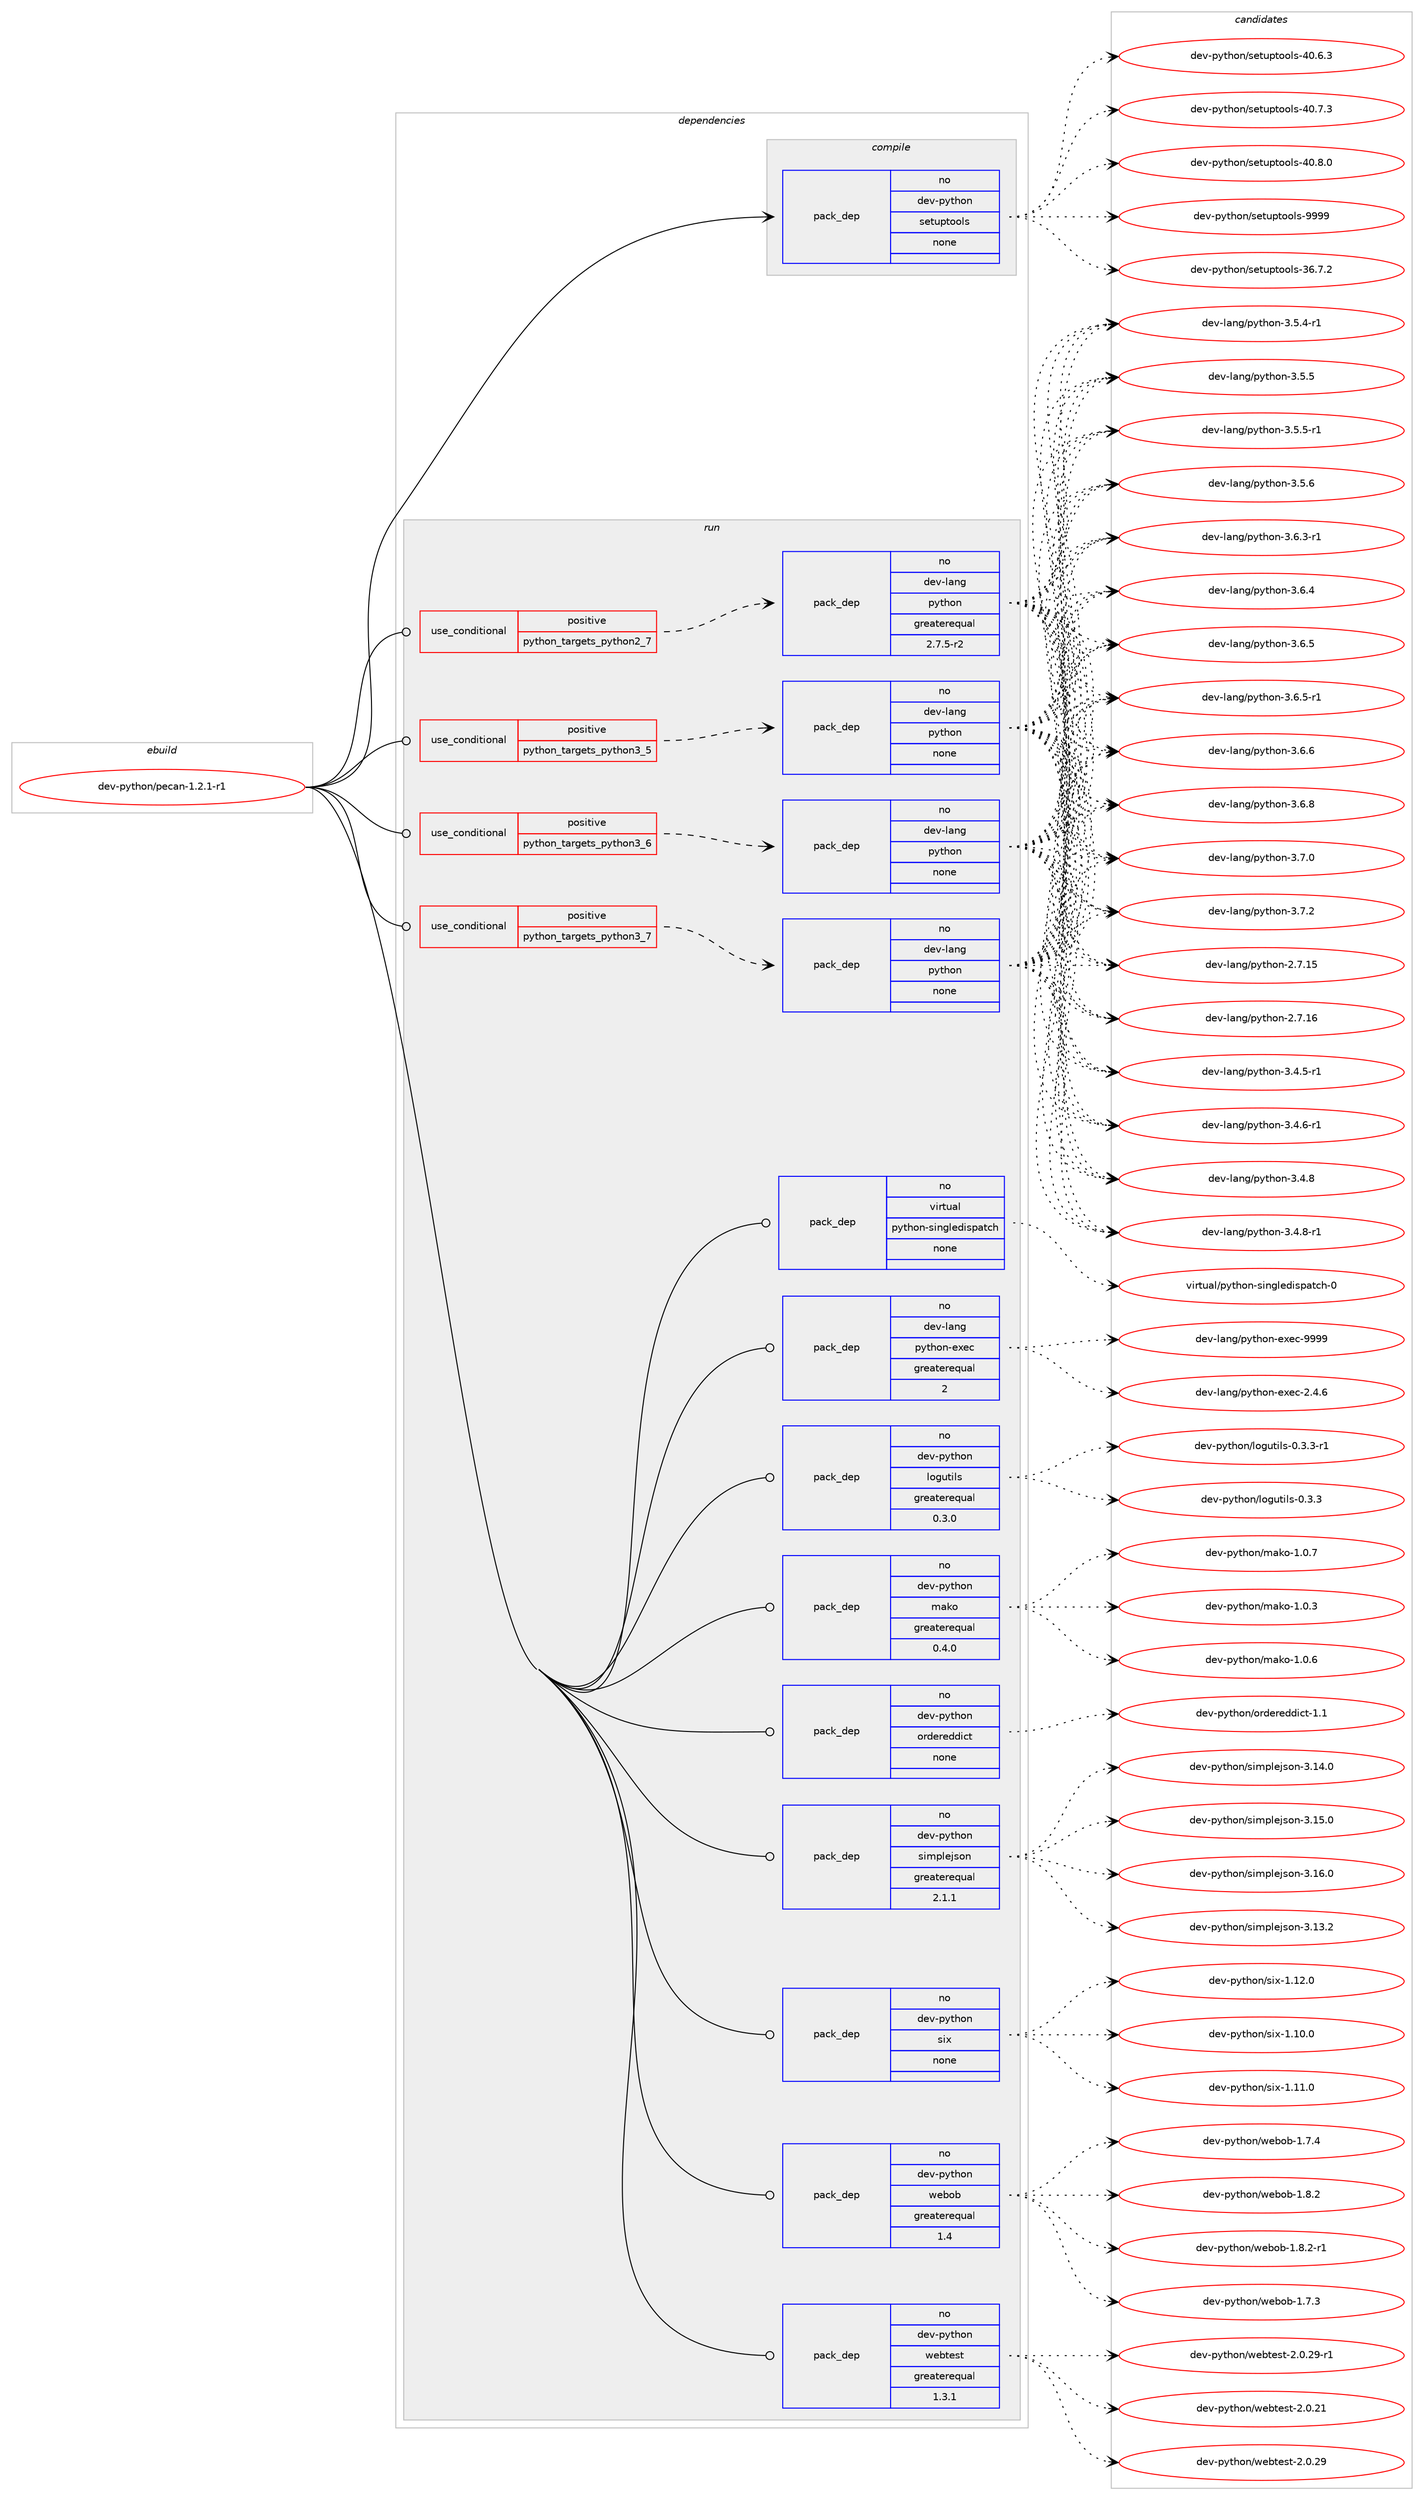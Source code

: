 digraph prolog {

# *************
# Graph options
# *************

newrank=true;
concentrate=true;
compound=true;
graph [rankdir=LR,fontname=Helvetica,fontsize=10,ranksep=1.5];#, ranksep=2.5, nodesep=0.2];
edge  [arrowhead=vee];
node  [fontname=Helvetica,fontsize=10];

# **********
# The ebuild
# **********

subgraph cluster_leftcol {
color=gray;
rank=same;
label=<<i>ebuild</i>>;
id [label="dev-python/pecan-1.2.1-r1", color=red, width=4, href="../dev-python/pecan-1.2.1-r1.svg"];
}

# ****************
# The dependencies
# ****************

subgraph cluster_midcol {
color=gray;
label=<<i>dependencies</i>>;
subgraph cluster_compile {
fillcolor="#eeeeee";
style=filled;
label=<<i>compile</i>>;
subgraph pack1022496 {
dependency1425052 [label=<<TABLE BORDER="0" CELLBORDER="1" CELLSPACING="0" CELLPADDING="4" WIDTH="220"><TR><TD ROWSPAN="6" CELLPADDING="30">pack_dep</TD></TR><TR><TD WIDTH="110">no</TD></TR><TR><TD>dev-python</TD></TR><TR><TD>setuptools</TD></TR><TR><TD>none</TD></TR><TR><TD></TD></TR></TABLE>>, shape=none, color=blue];
}
id:e -> dependency1425052:w [weight=20,style="solid",arrowhead="vee"];
}
subgraph cluster_compileandrun {
fillcolor="#eeeeee";
style=filled;
label=<<i>compile and run</i>>;
}
subgraph cluster_run {
fillcolor="#eeeeee";
style=filled;
label=<<i>run</i>>;
subgraph cond379246 {
dependency1425053 [label=<<TABLE BORDER="0" CELLBORDER="1" CELLSPACING="0" CELLPADDING="4"><TR><TD ROWSPAN="3" CELLPADDING="10">use_conditional</TD></TR><TR><TD>positive</TD></TR><TR><TD>python_targets_python2_7</TD></TR></TABLE>>, shape=none, color=red];
subgraph pack1022497 {
dependency1425054 [label=<<TABLE BORDER="0" CELLBORDER="1" CELLSPACING="0" CELLPADDING="4" WIDTH="220"><TR><TD ROWSPAN="6" CELLPADDING="30">pack_dep</TD></TR><TR><TD WIDTH="110">no</TD></TR><TR><TD>dev-lang</TD></TR><TR><TD>python</TD></TR><TR><TD>greaterequal</TD></TR><TR><TD>2.7.5-r2</TD></TR></TABLE>>, shape=none, color=blue];
}
dependency1425053:e -> dependency1425054:w [weight=20,style="dashed",arrowhead="vee"];
}
id:e -> dependency1425053:w [weight=20,style="solid",arrowhead="odot"];
subgraph cond379247 {
dependency1425055 [label=<<TABLE BORDER="0" CELLBORDER="1" CELLSPACING="0" CELLPADDING="4"><TR><TD ROWSPAN="3" CELLPADDING="10">use_conditional</TD></TR><TR><TD>positive</TD></TR><TR><TD>python_targets_python3_5</TD></TR></TABLE>>, shape=none, color=red];
subgraph pack1022498 {
dependency1425056 [label=<<TABLE BORDER="0" CELLBORDER="1" CELLSPACING="0" CELLPADDING="4" WIDTH="220"><TR><TD ROWSPAN="6" CELLPADDING="30">pack_dep</TD></TR><TR><TD WIDTH="110">no</TD></TR><TR><TD>dev-lang</TD></TR><TR><TD>python</TD></TR><TR><TD>none</TD></TR><TR><TD></TD></TR></TABLE>>, shape=none, color=blue];
}
dependency1425055:e -> dependency1425056:w [weight=20,style="dashed",arrowhead="vee"];
}
id:e -> dependency1425055:w [weight=20,style="solid",arrowhead="odot"];
subgraph cond379248 {
dependency1425057 [label=<<TABLE BORDER="0" CELLBORDER="1" CELLSPACING="0" CELLPADDING="4"><TR><TD ROWSPAN="3" CELLPADDING="10">use_conditional</TD></TR><TR><TD>positive</TD></TR><TR><TD>python_targets_python3_6</TD></TR></TABLE>>, shape=none, color=red];
subgraph pack1022499 {
dependency1425058 [label=<<TABLE BORDER="0" CELLBORDER="1" CELLSPACING="0" CELLPADDING="4" WIDTH="220"><TR><TD ROWSPAN="6" CELLPADDING="30">pack_dep</TD></TR><TR><TD WIDTH="110">no</TD></TR><TR><TD>dev-lang</TD></TR><TR><TD>python</TD></TR><TR><TD>none</TD></TR><TR><TD></TD></TR></TABLE>>, shape=none, color=blue];
}
dependency1425057:e -> dependency1425058:w [weight=20,style="dashed",arrowhead="vee"];
}
id:e -> dependency1425057:w [weight=20,style="solid",arrowhead="odot"];
subgraph cond379249 {
dependency1425059 [label=<<TABLE BORDER="0" CELLBORDER="1" CELLSPACING="0" CELLPADDING="4"><TR><TD ROWSPAN="3" CELLPADDING="10">use_conditional</TD></TR><TR><TD>positive</TD></TR><TR><TD>python_targets_python3_7</TD></TR></TABLE>>, shape=none, color=red];
subgraph pack1022500 {
dependency1425060 [label=<<TABLE BORDER="0" CELLBORDER="1" CELLSPACING="0" CELLPADDING="4" WIDTH="220"><TR><TD ROWSPAN="6" CELLPADDING="30">pack_dep</TD></TR><TR><TD WIDTH="110">no</TD></TR><TR><TD>dev-lang</TD></TR><TR><TD>python</TD></TR><TR><TD>none</TD></TR><TR><TD></TD></TR></TABLE>>, shape=none, color=blue];
}
dependency1425059:e -> dependency1425060:w [weight=20,style="dashed",arrowhead="vee"];
}
id:e -> dependency1425059:w [weight=20,style="solid",arrowhead="odot"];
subgraph pack1022501 {
dependency1425061 [label=<<TABLE BORDER="0" CELLBORDER="1" CELLSPACING="0" CELLPADDING="4" WIDTH="220"><TR><TD ROWSPAN="6" CELLPADDING="30">pack_dep</TD></TR><TR><TD WIDTH="110">no</TD></TR><TR><TD>dev-lang</TD></TR><TR><TD>python-exec</TD></TR><TR><TD>greaterequal</TD></TR><TR><TD>2</TD></TR></TABLE>>, shape=none, color=blue];
}
id:e -> dependency1425061:w [weight=20,style="solid",arrowhead="odot"];
subgraph pack1022502 {
dependency1425062 [label=<<TABLE BORDER="0" CELLBORDER="1" CELLSPACING="0" CELLPADDING="4" WIDTH="220"><TR><TD ROWSPAN="6" CELLPADDING="30">pack_dep</TD></TR><TR><TD WIDTH="110">no</TD></TR><TR><TD>dev-python</TD></TR><TR><TD>logutils</TD></TR><TR><TD>greaterequal</TD></TR><TR><TD>0.3.0</TD></TR></TABLE>>, shape=none, color=blue];
}
id:e -> dependency1425062:w [weight=20,style="solid",arrowhead="odot"];
subgraph pack1022503 {
dependency1425063 [label=<<TABLE BORDER="0" CELLBORDER="1" CELLSPACING="0" CELLPADDING="4" WIDTH="220"><TR><TD ROWSPAN="6" CELLPADDING="30">pack_dep</TD></TR><TR><TD WIDTH="110">no</TD></TR><TR><TD>dev-python</TD></TR><TR><TD>mako</TD></TR><TR><TD>greaterequal</TD></TR><TR><TD>0.4.0</TD></TR></TABLE>>, shape=none, color=blue];
}
id:e -> dependency1425063:w [weight=20,style="solid",arrowhead="odot"];
subgraph pack1022504 {
dependency1425064 [label=<<TABLE BORDER="0" CELLBORDER="1" CELLSPACING="0" CELLPADDING="4" WIDTH="220"><TR><TD ROWSPAN="6" CELLPADDING="30">pack_dep</TD></TR><TR><TD WIDTH="110">no</TD></TR><TR><TD>dev-python</TD></TR><TR><TD>ordereddict</TD></TR><TR><TD>none</TD></TR><TR><TD></TD></TR></TABLE>>, shape=none, color=blue];
}
id:e -> dependency1425064:w [weight=20,style="solid",arrowhead="odot"];
subgraph pack1022505 {
dependency1425065 [label=<<TABLE BORDER="0" CELLBORDER="1" CELLSPACING="0" CELLPADDING="4" WIDTH="220"><TR><TD ROWSPAN="6" CELLPADDING="30">pack_dep</TD></TR><TR><TD WIDTH="110">no</TD></TR><TR><TD>dev-python</TD></TR><TR><TD>simplejson</TD></TR><TR><TD>greaterequal</TD></TR><TR><TD>2.1.1</TD></TR></TABLE>>, shape=none, color=blue];
}
id:e -> dependency1425065:w [weight=20,style="solid",arrowhead="odot"];
subgraph pack1022506 {
dependency1425066 [label=<<TABLE BORDER="0" CELLBORDER="1" CELLSPACING="0" CELLPADDING="4" WIDTH="220"><TR><TD ROWSPAN="6" CELLPADDING="30">pack_dep</TD></TR><TR><TD WIDTH="110">no</TD></TR><TR><TD>dev-python</TD></TR><TR><TD>six</TD></TR><TR><TD>none</TD></TR><TR><TD></TD></TR></TABLE>>, shape=none, color=blue];
}
id:e -> dependency1425066:w [weight=20,style="solid",arrowhead="odot"];
subgraph pack1022507 {
dependency1425067 [label=<<TABLE BORDER="0" CELLBORDER="1" CELLSPACING="0" CELLPADDING="4" WIDTH="220"><TR><TD ROWSPAN="6" CELLPADDING="30">pack_dep</TD></TR><TR><TD WIDTH="110">no</TD></TR><TR><TD>dev-python</TD></TR><TR><TD>webob</TD></TR><TR><TD>greaterequal</TD></TR><TR><TD>1.4</TD></TR></TABLE>>, shape=none, color=blue];
}
id:e -> dependency1425067:w [weight=20,style="solid",arrowhead="odot"];
subgraph pack1022508 {
dependency1425068 [label=<<TABLE BORDER="0" CELLBORDER="1" CELLSPACING="0" CELLPADDING="4" WIDTH="220"><TR><TD ROWSPAN="6" CELLPADDING="30">pack_dep</TD></TR><TR><TD WIDTH="110">no</TD></TR><TR><TD>dev-python</TD></TR><TR><TD>webtest</TD></TR><TR><TD>greaterequal</TD></TR><TR><TD>1.3.1</TD></TR></TABLE>>, shape=none, color=blue];
}
id:e -> dependency1425068:w [weight=20,style="solid",arrowhead="odot"];
subgraph pack1022509 {
dependency1425069 [label=<<TABLE BORDER="0" CELLBORDER="1" CELLSPACING="0" CELLPADDING="4" WIDTH="220"><TR><TD ROWSPAN="6" CELLPADDING="30">pack_dep</TD></TR><TR><TD WIDTH="110">no</TD></TR><TR><TD>virtual</TD></TR><TR><TD>python-singledispatch</TD></TR><TR><TD>none</TD></TR><TR><TD></TD></TR></TABLE>>, shape=none, color=blue];
}
id:e -> dependency1425069:w [weight=20,style="solid",arrowhead="odot"];
}
}

# **************
# The candidates
# **************

subgraph cluster_choices {
rank=same;
color=gray;
label=<<i>candidates</i>>;

subgraph choice1022496 {
color=black;
nodesep=1;
choice100101118451121211161041111104711510111611711211611111110811545515446554650 [label="dev-python/setuptools-36.7.2", color=red, width=4,href="../dev-python/setuptools-36.7.2.svg"];
choice100101118451121211161041111104711510111611711211611111110811545524846544651 [label="dev-python/setuptools-40.6.3", color=red, width=4,href="../dev-python/setuptools-40.6.3.svg"];
choice100101118451121211161041111104711510111611711211611111110811545524846554651 [label="dev-python/setuptools-40.7.3", color=red, width=4,href="../dev-python/setuptools-40.7.3.svg"];
choice100101118451121211161041111104711510111611711211611111110811545524846564648 [label="dev-python/setuptools-40.8.0", color=red, width=4,href="../dev-python/setuptools-40.8.0.svg"];
choice10010111845112121116104111110471151011161171121161111111081154557575757 [label="dev-python/setuptools-9999", color=red, width=4,href="../dev-python/setuptools-9999.svg"];
dependency1425052:e -> choice100101118451121211161041111104711510111611711211611111110811545515446554650:w [style=dotted,weight="100"];
dependency1425052:e -> choice100101118451121211161041111104711510111611711211611111110811545524846544651:w [style=dotted,weight="100"];
dependency1425052:e -> choice100101118451121211161041111104711510111611711211611111110811545524846554651:w [style=dotted,weight="100"];
dependency1425052:e -> choice100101118451121211161041111104711510111611711211611111110811545524846564648:w [style=dotted,weight="100"];
dependency1425052:e -> choice10010111845112121116104111110471151011161171121161111111081154557575757:w [style=dotted,weight="100"];
}
subgraph choice1022497 {
color=black;
nodesep=1;
choice10010111845108971101034711212111610411111045504655464953 [label="dev-lang/python-2.7.15", color=red, width=4,href="../dev-lang/python-2.7.15.svg"];
choice10010111845108971101034711212111610411111045504655464954 [label="dev-lang/python-2.7.16", color=red, width=4,href="../dev-lang/python-2.7.16.svg"];
choice1001011184510897110103471121211161041111104551465246534511449 [label="dev-lang/python-3.4.5-r1", color=red, width=4,href="../dev-lang/python-3.4.5-r1.svg"];
choice1001011184510897110103471121211161041111104551465246544511449 [label="dev-lang/python-3.4.6-r1", color=red, width=4,href="../dev-lang/python-3.4.6-r1.svg"];
choice100101118451089711010347112121116104111110455146524656 [label="dev-lang/python-3.4.8", color=red, width=4,href="../dev-lang/python-3.4.8.svg"];
choice1001011184510897110103471121211161041111104551465246564511449 [label="dev-lang/python-3.4.8-r1", color=red, width=4,href="../dev-lang/python-3.4.8-r1.svg"];
choice1001011184510897110103471121211161041111104551465346524511449 [label="dev-lang/python-3.5.4-r1", color=red, width=4,href="../dev-lang/python-3.5.4-r1.svg"];
choice100101118451089711010347112121116104111110455146534653 [label="dev-lang/python-3.5.5", color=red, width=4,href="../dev-lang/python-3.5.5.svg"];
choice1001011184510897110103471121211161041111104551465346534511449 [label="dev-lang/python-3.5.5-r1", color=red, width=4,href="../dev-lang/python-3.5.5-r1.svg"];
choice100101118451089711010347112121116104111110455146534654 [label="dev-lang/python-3.5.6", color=red, width=4,href="../dev-lang/python-3.5.6.svg"];
choice1001011184510897110103471121211161041111104551465446514511449 [label="dev-lang/python-3.6.3-r1", color=red, width=4,href="../dev-lang/python-3.6.3-r1.svg"];
choice100101118451089711010347112121116104111110455146544652 [label="dev-lang/python-3.6.4", color=red, width=4,href="../dev-lang/python-3.6.4.svg"];
choice100101118451089711010347112121116104111110455146544653 [label="dev-lang/python-3.6.5", color=red, width=4,href="../dev-lang/python-3.6.5.svg"];
choice1001011184510897110103471121211161041111104551465446534511449 [label="dev-lang/python-3.6.5-r1", color=red, width=4,href="../dev-lang/python-3.6.5-r1.svg"];
choice100101118451089711010347112121116104111110455146544654 [label="dev-lang/python-3.6.6", color=red, width=4,href="../dev-lang/python-3.6.6.svg"];
choice100101118451089711010347112121116104111110455146544656 [label="dev-lang/python-3.6.8", color=red, width=4,href="../dev-lang/python-3.6.8.svg"];
choice100101118451089711010347112121116104111110455146554648 [label="dev-lang/python-3.7.0", color=red, width=4,href="../dev-lang/python-3.7.0.svg"];
choice100101118451089711010347112121116104111110455146554650 [label="dev-lang/python-3.7.2", color=red, width=4,href="../dev-lang/python-3.7.2.svg"];
dependency1425054:e -> choice10010111845108971101034711212111610411111045504655464953:w [style=dotted,weight="100"];
dependency1425054:e -> choice10010111845108971101034711212111610411111045504655464954:w [style=dotted,weight="100"];
dependency1425054:e -> choice1001011184510897110103471121211161041111104551465246534511449:w [style=dotted,weight="100"];
dependency1425054:e -> choice1001011184510897110103471121211161041111104551465246544511449:w [style=dotted,weight="100"];
dependency1425054:e -> choice100101118451089711010347112121116104111110455146524656:w [style=dotted,weight="100"];
dependency1425054:e -> choice1001011184510897110103471121211161041111104551465246564511449:w [style=dotted,weight="100"];
dependency1425054:e -> choice1001011184510897110103471121211161041111104551465346524511449:w [style=dotted,weight="100"];
dependency1425054:e -> choice100101118451089711010347112121116104111110455146534653:w [style=dotted,weight="100"];
dependency1425054:e -> choice1001011184510897110103471121211161041111104551465346534511449:w [style=dotted,weight="100"];
dependency1425054:e -> choice100101118451089711010347112121116104111110455146534654:w [style=dotted,weight="100"];
dependency1425054:e -> choice1001011184510897110103471121211161041111104551465446514511449:w [style=dotted,weight="100"];
dependency1425054:e -> choice100101118451089711010347112121116104111110455146544652:w [style=dotted,weight="100"];
dependency1425054:e -> choice100101118451089711010347112121116104111110455146544653:w [style=dotted,weight="100"];
dependency1425054:e -> choice1001011184510897110103471121211161041111104551465446534511449:w [style=dotted,weight="100"];
dependency1425054:e -> choice100101118451089711010347112121116104111110455146544654:w [style=dotted,weight="100"];
dependency1425054:e -> choice100101118451089711010347112121116104111110455146544656:w [style=dotted,weight="100"];
dependency1425054:e -> choice100101118451089711010347112121116104111110455146554648:w [style=dotted,weight="100"];
dependency1425054:e -> choice100101118451089711010347112121116104111110455146554650:w [style=dotted,weight="100"];
}
subgraph choice1022498 {
color=black;
nodesep=1;
choice10010111845108971101034711212111610411111045504655464953 [label="dev-lang/python-2.7.15", color=red, width=4,href="../dev-lang/python-2.7.15.svg"];
choice10010111845108971101034711212111610411111045504655464954 [label="dev-lang/python-2.7.16", color=red, width=4,href="../dev-lang/python-2.7.16.svg"];
choice1001011184510897110103471121211161041111104551465246534511449 [label="dev-lang/python-3.4.5-r1", color=red, width=4,href="../dev-lang/python-3.4.5-r1.svg"];
choice1001011184510897110103471121211161041111104551465246544511449 [label="dev-lang/python-3.4.6-r1", color=red, width=4,href="../dev-lang/python-3.4.6-r1.svg"];
choice100101118451089711010347112121116104111110455146524656 [label="dev-lang/python-3.4.8", color=red, width=4,href="../dev-lang/python-3.4.8.svg"];
choice1001011184510897110103471121211161041111104551465246564511449 [label="dev-lang/python-3.4.8-r1", color=red, width=4,href="../dev-lang/python-3.4.8-r1.svg"];
choice1001011184510897110103471121211161041111104551465346524511449 [label="dev-lang/python-3.5.4-r1", color=red, width=4,href="../dev-lang/python-3.5.4-r1.svg"];
choice100101118451089711010347112121116104111110455146534653 [label="dev-lang/python-3.5.5", color=red, width=4,href="../dev-lang/python-3.5.5.svg"];
choice1001011184510897110103471121211161041111104551465346534511449 [label="dev-lang/python-3.5.5-r1", color=red, width=4,href="../dev-lang/python-3.5.5-r1.svg"];
choice100101118451089711010347112121116104111110455146534654 [label="dev-lang/python-3.5.6", color=red, width=4,href="../dev-lang/python-3.5.6.svg"];
choice1001011184510897110103471121211161041111104551465446514511449 [label="dev-lang/python-3.6.3-r1", color=red, width=4,href="../dev-lang/python-3.6.3-r1.svg"];
choice100101118451089711010347112121116104111110455146544652 [label="dev-lang/python-3.6.4", color=red, width=4,href="../dev-lang/python-3.6.4.svg"];
choice100101118451089711010347112121116104111110455146544653 [label="dev-lang/python-3.6.5", color=red, width=4,href="../dev-lang/python-3.6.5.svg"];
choice1001011184510897110103471121211161041111104551465446534511449 [label="dev-lang/python-3.6.5-r1", color=red, width=4,href="../dev-lang/python-3.6.5-r1.svg"];
choice100101118451089711010347112121116104111110455146544654 [label="dev-lang/python-3.6.6", color=red, width=4,href="../dev-lang/python-3.6.6.svg"];
choice100101118451089711010347112121116104111110455146544656 [label="dev-lang/python-3.6.8", color=red, width=4,href="../dev-lang/python-3.6.8.svg"];
choice100101118451089711010347112121116104111110455146554648 [label="dev-lang/python-3.7.0", color=red, width=4,href="../dev-lang/python-3.7.0.svg"];
choice100101118451089711010347112121116104111110455146554650 [label="dev-lang/python-3.7.2", color=red, width=4,href="../dev-lang/python-3.7.2.svg"];
dependency1425056:e -> choice10010111845108971101034711212111610411111045504655464953:w [style=dotted,weight="100"];
dependency1425056:e -> choice10010111845108971101034711212111610411111045504655464954:w [style=dotted,weight="100"];
dependency1425056:e -> choice1001011184510897110103471121211161041111104551465246534511449:w [style=dotted,weight="100"];
dependency1425056:e -> choice1001011184510897110103471121211161041111104551465246544511449:w [style=dotted,weight="100"];
dependency1425056:e -> choice100101118451089711010347112121116104111110455146524656:w [style=dotted,weight="100"];
dependency1425056:e -> choice1001011184510897110103471121211161041111104551465246564511449:w [style=dotted,weight="100"];
dependency1425056:e -> choice1001011184510897110103471121211161041111104551465346524511449:w [style=dotted,weight="100"];
dependency1425056:e -> choice100101118451089711010347112121116104111110455146534653:w [style=dotted,weight="100"];
dependency1425056:e -> choice1001011184510897110103471121211161041111104551465346534511449:w [style=dotted,weight="100"];
dependency1425056:e -> choice100101118451089711010347112121116104111110455146534654:w [style=dotted,weight="100"];
dependency1425056:e -> choice1001011184510897110103471121211161041111104551465446514511449:w [style=dotted,weight="100"];
dependency1425056:e -> choice100101118451089711010347112121116104111110455146544652:w [style=dotted,weight="100"];
dependency1425056:e -> choice100101118451089711010347112121116104111110455146544653:w [style=dotted,weight="100"];
dependency1425056:e -> choice1001011184510897110103471121211161041111104551465446534511449:w [style=dotted,weight="100"];
dependency1425056:e -> choice100101118451089711010347112121116104111110455146544654:w [style=dotted,weight="100"];
dependency1425056:e -> choice100101118451089711010347112121116104111110455146544656:w [style=dotted,weight="100"];
dependency1425056:e -> choice100101118451089711010347112121116104111110455146554648:w [style=dotted,weight="100"];
dependency1425056:e -> choice100101118451089711010347112121116104111110455146554650:w [style=dotted,weight="100"];
}
subgraph choice1022499 {
color=black;
nodesep=1;
choice10010111845108971101034711212111610411111045504655464953 [label="dev-lang/python-2.7.15", color=red, width=4,href="../dev-lang/python-2.7.15.svg"];
choice10010111845108971101034711212111610411111045504655464954 [label="dev-lang/python-2.7.16", color=red, width=4,href="../dev-lang/python-2.7.16.svg"];
choice1001011184510897110103471121211161041111104551465246534511449 [label="dev-lang/python-3.4.5-r1", color=red, width=4,href="../dev-lang/python-3.4.5-r1.svg"];
choice1001011184510897110103471121211161041111104551465246544511449 [label="dev-lang/python-3.4.6-r1", color=red, width=4,href="../dev-lang/python-3.4.6-r1.svg"];
choice100101118451089711010347112121116104111110455146524656 [label="dev-lang/python-3.4.8", color=red, width=4,href="../dev-lang/python-3.4.8.svg"];
choice1001011184510897110103471121211161041111104551465246564511449 [label="dev-lang/python-3.4.8-r1", color=red, width=4,href="../dev-lang/python-3.4.8-r1.svg"];
choice1001011184510897110103471121211161041111104551465346524511449 [label="dev-lang/python-3.5.4-r1", color=red, width=4,href="../dev-lang/python-3.5.4-r1.svg"];
choice100101118451089711010347112121116104111110455146534653 [label="dev-lang/python-3.5.5", color=red, width=4,href="../dev-lang/python-3.5.5.svg"];
choice1001011184510897110103471121211161041111104551465346534511449 [label="dev-lang/python-3.5.5-r1", color=red, width=4,href="../dev-lang/python-3.5.5-r1.svg"];
choice100101118451089711010347112121116104111110455146534654 [label="dev-lang/python-3.5.6", color=red, width=4,href="../dev-lang/python-3.5.6.svg"];
choice1001011184510897110103471121211161041111104551465446514511449 [label="dev-lang/python-3.6.3-r1", color=red, width=4,href="../dev-lang/python-3.6.3-r1.svg"];
choice100101118451089711010347112121116104111110455146544652 [label="dev-lang/python-3.6.4", color=red, width=4,href="../dev-lang/python-3.6.4.svg"];
choice100101118451089711010347112121116104111110455146544653 [label="dev-lang/python-3.6.5", color=red, width=4,href="../dev-lang/python-3.6.5.svg"];
choice1001011184510897110103471121211161041111104551465446534511449 [label="dev-lang/python-3.6.5-r1", color=red, width=4,href="../dev-lang/python-3.6.5-r1.svg"];
choice100101118451089711010347112121116104111110455146544654 [label="dev-lang/python-3.6.6", color=red, width=4,href="../dev-lang/python-3.6.6.svg"];
choice100101118451089711010347112121116104111110455146544656 [label="dev-lang/python-3.6.8", color=red, width=4,href="../dev-lang/python-3.6.8.svg"];
choice100101118451089711010347112121116104111110455146554648 [label="dev-lang/python-3.7.0", color=red, width=4,href="../dev-lang/python-3.7.0.svg"];
choice100101118451089711010347112121116104111110455146554650 [label="dev-lang/python-3.7.2", color=red, width=4,href="../dev-lang/python-3.7.2.svg"];
dependency1425058:e -> choice10010111845108971101034711212111610411111045504655464953:w [style=dotted,weight="100"];
dependency1425058:e -> choice10010111845108971101034711212111610411111045504655464954:w [style=dotted,weight="100"];
dependency1425058:e -> choice1001011184510897110103471121211161041111104551465246534511449:w [style=dotted,weight="100"];
dependency1425058:e -> choice1001011184510897110103471121211161041111104551465246544511449:w [style=dotted,weight="100"];
dependency1425058:e -> choice100101118451089711010347112121116104111110455146524656:w [style=dotted,weight="100"];
dependency1425058:e -> choice1001011184510897110103471121211161041111104551465246564511449:w [style=dotted,weight="100"];
dependency1425058:e -> choice1001011184510897110103471121211161041111104551465346524511449:w [style=dotted,weight="100"];
dependency1425058:e -> choice100101118451089711010347112121116104111110455146534653:w [style=dotted,weight="100"];
dependency1425058:e -> choice1001011184510897110103471121211161041111104551465346534511449:w [style=dotted,weight="100"];
dependency1425058:e -> choice100101118451089711010347112121116104111110455146534654:w [style=dotted,weight="100"];
dependency1425058:e -> choice1001011184510897110103471121211161041111104551465446514511449:w [style=dotted,weight="100"];
dependency1425058:e -> choice100101118451089711010347112121116104111110455146544652:w [style=dotted,weight="100"];
dependency1425058:e -> choice100101118451089711010347112121116104111110455146544653:w [style=dotted,weight="100"];
dependency1425058:e -> choice1001011184510897110103471121211161041111104551465446534511449:w [style=dotted,weight="100"];
dependency1425058:e -> choice100101118451089711010347112121116104111110455146544654:w [style=dotted,weight="100"];
dependency1425058:e -> choice100101118451089711010347112121116104111110455146544656:w [style=dotted,weight="100"];
dependency1425058:e -> choice100101118451089711010347112121116104111110455146554648:w [style=dotted,weight="100"];
dependency1425058:e -> choice100101118451089711010347112121116104111110455146554650:w [style=dotted,weight="100"];
}
subgraph choice1022500 {
color=black;
nodesep=1;
choice10010111845108971101034711212111610411111045504655464953 [label="dev-lang/python-2.7.15", color=red, width=4,href="../dev-lang/python-2.7.15.svg"];
choice10010111845108971101034711212111610411111045504655464954 [label="dev-lang/python-2.7.16", color=red, width=4,href="../dev-lang/python-2.7.16.svg"];
choice1001011184510897110103471121211161041111104551465246534511449 [label="dev-lang/python-3.4.5-r1", color=red, width=4,href="../dev-lang/python-3.4.5-r1.svg"];
choice1001011184510897110103471121211161041111104551465246544511449 [label="dev-lang/python-3.4.6-r1", color=red, width=4,href="../dev-lang/python-3.4.6-r1.svg"];
choice100101118451089711010347112121116104111110455146524656 [label="dev-lang/python-3.4.8", color=red, width=4,href="../dev-lang/python-3.4.8.svg"];
choice1001011184510897110103471121211161041111104551465246564511449 [label="dev-lang/python-3.4.8-r1", color=red, width=4,href="../dev-lang/python-3.4.8-r1.svg"];
choice1001011184510897110103471121211161041111104551465346524511449 [label="dev-lang/python-3.5.4-r1", color=red, width=4,href="../dev-lang/python-3.5.4-r1.svg"];
choice100101118451089711010347112121116104111110455146534653 [label="dev-lang/python-3.5.5", color=red, width=4,href="../dev-lang/python-3.5.5.svg"];
choice1001011184510897110103471121211161041111104551465346534511449 [label="dev-lang/python-3.5.5-r1", color=red, width=4,href="../dev-lang/python-3.5.5-r1.svg"];
choice100101118451089711010347112121116104111110455146534654 [label="dev-lang/python-3.5.6", color=red, width=4,href="../dev-lang/python-3.5.6.svg"];
choice1001011184510897110103471121211161041111104551465446514511449 [label="dev-lang/python-3.6.3-r1", color=red, width=4,href="../dev-lang/python-3.6.3-r1.svg"];
choice100101118451089711010347112121116104111110455146544652 [label="dev-lang/python-3.6.4", color=red, width=4,href="../dev-lang/python-3.6.4.svg"];
choice100101118451089711010347112121116104111110455146544653 [label="dev-lang/python-3.6.5", color=red, width=4,href="../dev-lang/python-3.6.5.svg"];
choice1001011184510897110103471121211161041111104551465446534511449 [label="dev-lang/python-3.6.5-r1", color=red, width=4,href="../dev-lang/python-3.6.5-r1.svg"];
choice100101118451089711010347112121116104111110455146544654 [label="dev-lang/python-3.6.6", color=red, width=4,href="../dev-lang/python-3.6.6.svg"];
choice100101118451089711010347112121116104111110455146544656 [label="dev-lang/python-3.6.8", color=red, width=4,href="../dev-lang/python-3.6.8.svg"];
choice100101118451089711010347112121116104111110455146554648 [label="dev-lang/python-3.7.0", color=red, width=4,href="../dev-lang/python-3.7.0.svg"];
choice100101118451089711010347112121116104111110455146554650 [label="dev-lang/python-3.7.2", color=red, width=4,href="../dev-lang/python-3.7.2.svg"];
dependency1425060:e -> choice10010111845108971101034711212111610411111045504655464953:w [style=dotted,weight="100"];
dependency1425060:e -> choice10010111845108971101034711212111610411111045504655464954:w [style=dotted,weight="100"];
dependency1425060:e -> choice1001011184510897110103471121211161041111104551465246534511449:w [style=dotted,weight="100"];
dependency1425060:e -> choice1001011184510897110103471121211161041111104551465246544511449:w [style=dotted,weight="100"];
dependency1425060:e -> choice100101118451089711010347112121116104111110455146524656:w [style=dotted,weight="100"];
dependency1425060:e -> choice1001011184510897110103471121211161041111104551465246564511449:w [style=dotted,weight="100"];
dependency1425060:e -> choice1001011184510897110103471121211161041111104551465346524511449:w [style=dotted,weight="100"];
dependency1425060:e -> choice100101118451089711010347112121116104111110455146534653:w [style=dotted,weight="100"];
dependency1425060:e -> choice1001011184510897110103471121211161041111104551465346534511449:w [style=dotted,weight="100"];
dependency1425060:e -> choice100101118451089711010347112121116104111110455146534654:w [style=dotted,weight="100"];
dependency1425060:e -> choice1001011184510897110103471121211161041111104551465446514511449:w [style=dotted,weight="100"];
dependency1425060:e -> choice100101118451089711010347112121116104111110455146544652:w [style=dotted,weight="100"];
dependency1425060:e -> choice100101118451089711010347112121116104111110455146544653:w [style=dotted,weight="100"];
dependency1425060:e -> choice1001011184510897110103471121211161041111104551465446534511449:w [style=dotted,weight="100"];
dependency1425060:e -> choice100101118451089711010347112121116104111110455146544654:w [style=dotted,weight="100"];
dependency1425060:e -> choice100101118451089711010347112121116104111110455146544656:w [style=dotted,weight="100"];
dependency1425060:e -> choice100101118451089711010347112121116104111110455146554648:w [style=dotted,weight="100"];
dependency1425060:e -> choice100101118451089711010347112121116104111110455146554650:w [style=dotted,weight="100"];
}
subgraph choice1022501 {
color=black;
nodesep=1;
choice1001011184510897110103471121211161041111104510112010199455046524654 [label="dev-lang/python-exec-2.4.6", color=red, width=4,href="../dev-lang/python-exec-2.4.6.svg"];
choice10010111845108971101034711212111610411111045101120101994557575757 [label="dev-lang/python-exec-9999", color=red, width=4,href="../dev-lang/python-exec-9999.svg"];
dependency1425061:e -> choice1001011184510897110103471121211161041111104510112010199455046524654:w [style=dotted,weight="100"];
dependency1425061:e -> choice10010111845108971101034711212111610411111045101120101994557575757:w [style=dotted,weight="100"];
}
subgraph choice1022502 {
color=black;
nodesep=1;
choice1001011184511212111610411111047108111103117116105108115454846514651 [label="dev-python/logutils-0.3.3", color=red, width=4,href="../dev-python/logutils-0.3.3.svg"];
choice10010111845112121116104111110471081111031171161051081154548465146514511449 [label="dev-python/logutils-0.3.3-r1", color=red, width=4,href="../dev-python/logutils-0.3.3-r1.svg"];
dependency1425062:e -> choice1001011184511212111610411111047108111103117116105108115454846514651:w [style=dotted,weight="100"];
dependency1425062:e -> choice10010111845112121116104111110471081111031171161051081154548465146514511449:w [style=dotted,weight="100"];
}
subgraph choice1022503 {
color=black;
nodesep=1;
choice100101118451121211161041111104710997107111454946484651 [label="dev-python/mako-1.0.3", color=red, width=4,href="../dev-python/mako-1.0.3.svg"];
choice100101118451121211161041111104710997107111454946484654 [label="dev-python/mako-1.0.6", color=red, width=4,href="../dev-python/mako-1.0.6.svg"];
choice100101118451121211161041111104710997107111454946484655 [label="dev-python/mako-1.0.7", color=red, width=4,href="../dev-python/mako-1.0.7.svg"];
dependency1425063:e -> choice100101118451121211161041111104710997107111454946484651:w [style=dotted,weight="100"];
dependency1425063:e -> choice100101118451121211161041111104710997107111454946484654:w [style=dotted,weight="100"];
dependency1425063:e -> choice100101118451121211161041111104710997107111454946484655:w [style=dotted,weight="100"];
}
subgraph choice1022504 {
color=black;
nodesep=1;
choice10010111845112121116104111110471111141001011141011001001059911645494649 [label="dev-python/ordereddict-1.1", color=red, width=4,href="../dev-python/ordereddict-1.1.svg"];
dependency1425064:e -> choice10010111845112121116104111110471111141001011141011001001059911645494649:w [style=dotted,weight="100"];
}
subgraph choice1022505 {
color=black;
nodesep=1;
choice100101118451121211161041111104711510510911210810110611511111045514649514650 [label="dev-python/simplejson-3.13.2", color=red, width=4,href="../dev-python/simplejson-3.13.2.svg"];
choice100101118451121211161041111104711510510911210810110611511111045514649524648 [label="dev-python/simplejson-3.14.0", color=red, width=4,href="../dev-python/simplejson-3.14.0.svg"];
choice100101118451121211161041111104711510510911210810110611511111045514649534648 [label="dev-python/simplejson-3.15.0", color=red, width=4,href="../dev-python/simplejson-3.15.0.svg"];
choice100101118451121211161041111104711510510911210810110611511111045514649544648 [label="dev-python/simplejson-3.16.0", color=red, width=4,href="../dev-python/simplejson-3.16.0.svg"];
dependency1425065:e -> choice100101118451121211161041111104711510510911210810110611511111045514649514650:w [style=dotted,weight="100"];
dependency1425065:e -> choice100101118451121211161041111104711510510911210810110611511111045514649524648:w [style=dotted,weight="100"];
dependency1425065:e -> choice100101118451121211161041111104711510510911210810110611511111045514649534648:w [style=dotted,weight="100"];
dependency1425065:e -> choice100101118451121211161041111104711510510911210810110611511111045514649544648:w [style=dotted,weight="100"];
}
subgraph choice1022506 {
color=black;
nodesep=1;
choice100101118451121211161041111104711510512045494649484648 [label="dev-python/six-1.10.0", color=red, width=4,href="../dev-python/six-1.10.0.svg"];
choice100101118451121211161041111104711510512045494649494648 [label="dev-python/six-1.11.0", color=red, width=4,href="../dev-python/six-1.11.0.svg"];
choice100101118451121211161041111104711510512045494649504648 [label="dev-python/six-1.12.0", color=red, width=4,href="../dev-python/six-1.12.0.svg"];
dependency1425066:e -> choice100101118451121211161041111104711510512045494649484648:w [style=dotted,weight="100"];
dependency1425066:e -> choice100101118451121211161041111104711510512045494649494648:w [style=dotted,weight="100"];
dependency1425066:e -> choice100101118451121211161041111104711510512045494649504648:w [style=dotted,weight="100"];
}
subgraph choice1022507 {
color=black;
nodesep=1;
choice10010111845112121116104111110471191019811198454946554651 [label="dev-python/webob-1.7.3", color=red, width=4,href="../dev-python/webob-1.7.3.svg"];
choice10010111845112121116104111110471191019811198454946554652 [label="dev-python/webob-1.7.4", color=red, width=4,href="../dev-python/webob-1.7.4.svg"];
choice10010111845112121116104111110471191019811198454946564650 [label="dev-python/webob-1.8.2", color=red, width=4,href="../dev-python/webob-1.8.2.svg"];
choice100101118451121211161041111104711910198111984549465646504511449 [label="dev-python/webob-1.8.2-r1", color=red, width=4,href="../dev-python/webob-1.8.2-r1.svg"];
dependency1425067:e -> choice10010111845112121116104111110471191019811198454946554651:w [style=dotted,weight="100"];
dependency1425067:e -> choice10010111845112121116104111110471191019811198454946554652:w [style=dotted,weight="100"];
dependency1425067:e -> choice10010111845112121116104111110471191019811198454946564650:w [style=dotted,weight="100"];
dependency1425067:e -> choice100101118451121211161041111104711910198111984549465646504511449:w [style=dotted,weight="100"];
}
subgraph choice1022508 {
color=black;
nodesep=1;
choice10010111845112121116104111110471191019811610111511645504648465049 [label="dev-python/webtest-2.0.21", color=red, width=4,href="../dev-python/webtest-2.0.21.svg"];
choice10010111845112121116104111110471191019811610111511645504648465057 [label="dev-python/webtest-2.0.29", color=red, width=4,href="../dev-python/webtest-2.0.29.svg"];
choice100101118451121211161041111104711910198116101115116455046484650574511449 [label="dev-python/webtest-2.0.29-r1", color=red, width=4,href="../dev-python/webtest-2.0.29-r1.svg"];
dependency1425068:e -> choice10010111845112121116104111110471191019811610111511645504648465049:w [style=dotted,weight="100"];
dependency1425068:e -> choice10010111845112121116104111110471191019811610111511645504648465057:w [style=dotted,weight="100"];
dependency1425068:e -> choice100101118451121211161041111104711910198116101115116455046484650574511449:w [style=dotted,weight="100"];
}
subgraph choice1022509 {
color=black;
nodesep=1;
choice11810511411611797108471121211161041111104511510511010310810110010511511297116991044548 [label="virtual/python-singledispatch-0", color=red, width=4,href="../virtual/python-singledispatch-0.svg"];
dependency1425069:e -> choice11810511411611797108471121211161041111104511510511010310810110010511511297116991044548:w [style=dotted,weight="100"];
}
}

}
